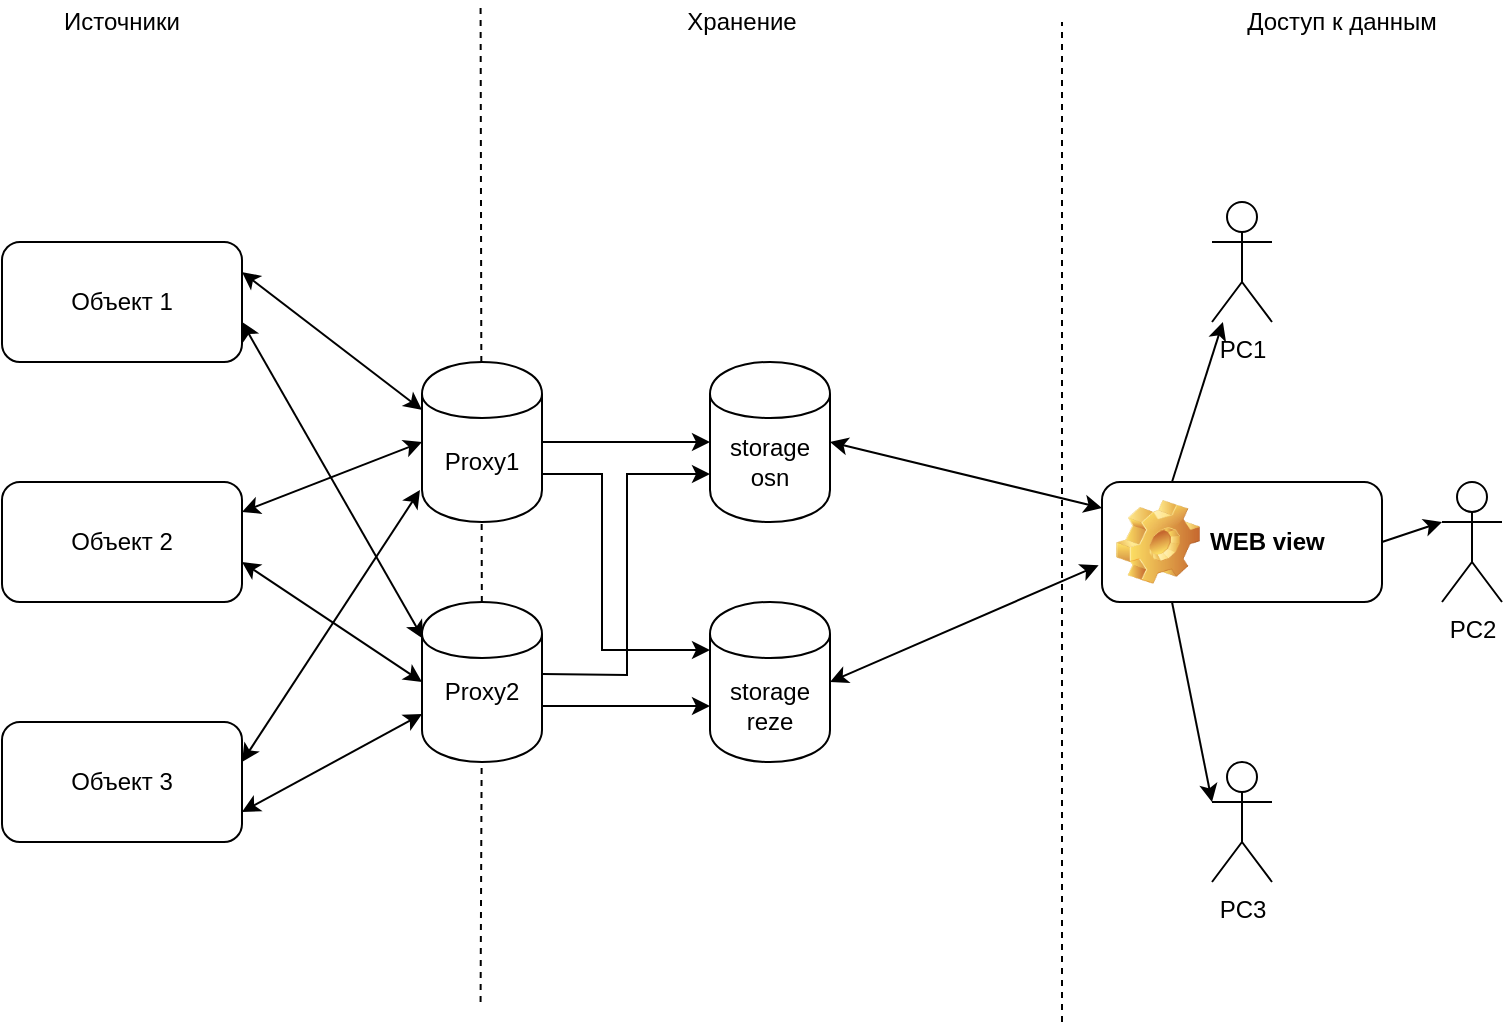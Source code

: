 <mxfile version="13.0.3" type="device"><diagram id="fOD9Ir-DKrJlCGz49DAz" name="Page-1"><mxGraphModel dx="1217" dy="706" grid="1" gridSize="10" guides="1" tooltips="1" connect="1" arrows="1" fold="1" page="1" pageScale="1" pageWidth="827" pageHeight="1169" math="0" shadow="0"><root><mxCell id="0"/><mxCell id="1" parent="0"/><mxCell id="USd7T-F00jC5kzDuDQJS-1" value="" style="rounded=1;whiteSpace=wrap;html=1;" vertex="1" parent="1"><mxGeometry x="60" y="180" width="120" height="60" as="geometry"/></mxCell><mxCell id="USd7T-F00jC5kzDuDQJS-4" value="Объект 1" style="text;html=1;strokeColor=none;fillColor=none;align=center;verticalAlign=middle;whiteSpace=wrap;rounded=0;" vertex="1" parent="1"><mxGeometry x="80" y="200" width="80" height="20" as="geometry"/></mxCell><mxCell id="USd7T-F00jC5kzDuDQJS-7" value="" style="group" vertex="1" connectable="0" parent="1"><mxGeometry x="60" y="300" width="120" height="60" as="geometry"/></mxCell><mxCell id="USd7T-F00jC5kzDuDQJS-2" value="" style="rounded=1;whiteSpace=wrap;html=1;" vertex="1" parent="USd7T-F00jC5kzDuDQJS-7"><mxGeometry width="120" height="60" as="geometry"/></mxCell><mxCell id="USd7T-F00jC5kzDuDQJS-6" value="Объект 2" style="text;html=1;strokeColor=none;fillColor=none;align=center;verticalAlign=middle;whiteSpace=wrap;rounded=0;" vertex="1" parent="USd7T-F00jC5kzDuDQJS-7"><mxGeometry x="30" y="20" width="60" height="20" as="geometry"/></mxCell><mxCell id="USd7T-F00jC5kzDuDQJS-9" value="" style="group" vertex="1" connectable="0" parent="1"><mxGeometry x="60" y="420" width="120" height="60" as="geometry"/></mxCell><mxCell id="USd7T-F00jC5kzDuDQJS-3" value="" style="rounded=1;whiteSpace=wrap;html=1;" vertex="1" parent="USd7T-F00jC5kzDuDQJS-9"><mxGeometry width="120" height="60" as="geometry"/></mxCell><mxCell id="USd7T-F00jC5kzDuDQJS-8" value="Объект 3" style="text;html=1;strokeColor=none;fillColor=none;align=center;verticalAlign=middle;whiteSpace=wrap;rounded=0;" vertex="1" parent="USd7T-F00jC5kzDuDQJS-9"><mxGeometry x="30" y="20" width="60" height="20" as="geometry"/></mxCell><mxCell id="USd7T-F00jC5kzDuDQJS-10" value="" style="endArrow=none;dashed=1;html=1;" edge="1" parent="1" source="USd7T-F00jC5kzDuDQJS-16"><mxGeometry width="50" height="50" relative="1" as="geometry"><mxPoint x="299.29" y="560" as="sourcePoint"/><mxPoint x="299.29" y="60" as="targetPoint"/></mxGeometry></mxCell><mxCell id="USd7T-F00jC5kzDuDQJS-11" value="Источники" style="text;html=1;strokeColor=none;fillColor=none;align=center;verticalAlign=middle;whiteSpace=wrap;rounded=0;" vertex="1" parent="1"><mxGeometry x="60" y="60" width="120" height="20" as="geometry"/></mxCell><mxCell id="USd7T-F00jC5kzDuDQJS-12" value="Хранение" style="text;html=1;strokeColor=none;fillColor=none;align=center;verticalAlign=middle;whiteSpace=wrap;rounded=0;" vertex="1" parent="1"><mxGeometry x="370" y="60" width="120" height="20" as="geometry"/></mxCell><mxCell id="USd7T-F00jC5kzDuDQJS-13" value="" style="endArrow=none;dashed=1;html=1;" edge="1" parent="1"><mxGeometry width="50" height="50" relative="1" as="geometry"><mxPoint x="590" y="570" as="sourcePoint"/><mxPoint x="590" y="70" as="targetPoint"/></mxGeometry></mxCell><mxCell id="USd7T-F00jC5kzDuDQJS-14" value="Доступ к данным" style="text;html=1;strokeColor=none;fillColor=none;align=center;verticalAlign=middle;whiteSpace=wrap;rounded=0;" vertex="1" parent="1"><mxGeometry x="670" y="60" width="120" height="20" as="geometry"/></mxCell><mxCell id="USd7T-F00jC5kzDuDQJS-17" value="" style="endArrow=none;dashed=1;html=1;" edge="1" parent="1" target="USd7T-F00jC5kzDuDQJS-16"><mxGeometry width="50" height="50" relative="1" as="geometry"><mxPoint x="299.29" y="560" as="sourcePoint"/><mxPoint x="299.29" y="60" as="targetPoint"/></mxGeometry></mxCell><mxCell id="USd7T-F00jC5kzDuDQJS-20" value="" style="group" vertex="1" connectable="0" parent="1"><mxGeometry x="270" y="360" width="60" height="80" as="geometry"/></mxCell><mxCell id="USd7T-F00jC5kzDuDQJS-16" value="" style="shape=cylinder;whiteSpace=wrap;html=1;boundedLbl=1;backgroundOutline=1;" vertex="1" parent="USd7T-F00jC5kzDuDQJS-20"><mxGeometry width="60" height="80" as="geometry"/></mxCell><mxCell id="USd7T-F00jC5kzDuDQJS-19" value="Proxy2" style="text;html=1;strokeColor=none;fillColor=none;align=center;verticalAlign=middle;whiteSpace=wrap;rounded=0;rotation=0;" vertex="1" parent="USd7T-F00jC5kzDuDQJS-20"><mxGeometry x="10" y="35" width="40" height="20" as="geometry"/></mxCell><mxCell id="USd7T-F00jC5kzDuDQJS-21" value="" style="group" vertex="1" connectable="0" parent="1"><mxGeometry x="270" y="240" width="60" height="80" as="geometry"/></mxCell><mxCell id="USd7T-F00jC5kzDuDQJS-15" value="" style="shape=cylinder;whiteSpace=wrap;html=1;boundedLbl=1;backgroundOutline=1;" vertex="1" parent="USd7T-F00jC5kzDuDQJS-21"><mxGeometry width="60" height="80" as="geometry"/></mxCell><mxCell id="USd7T-F00jC5kzDuDQJS-18" value="Proxy1" style="text;html=1;strokeColor=none;fillColor=none;align=center;verticalAlign=middle;whiteSpace=wrap;rounded=0;" vertex="1" parent="USd7T-F00jC5kzDuDQJS-21"><mxGeometry x="10" y="40" width="40" height="20" as="geometry"/></mxCell><mxCell id="USd7T-F00jC5kzDuDQJS-22" value="" style="endArrow=classic;startArrow=classic;html=1;entryX=0;entryY=0.3;entryDx=0;entryDy=0;exitX=1;exitY=0.25;exitDx=0;exitDy=0;" edge="1" parent="1" source="USd7T-F00jC5kzDuDQJS-1" target="USd7T-F00jC5kzDuDQJS-15"><mxGeometry width="50" height="50" relative="1" as="geometry"><mxPoint x="350" y="400" as="sourcePoint"/><mxPoint x="400" y="350" as="targetPoint"/></mxGeometry></mxCell><mxCell id="USd7T-F00jC5kzDuDQJS-23" value="" style="endArrow=classic;startArrow=classic;html=1;entryX=0;entryY=0.5;entryDx=0;entryDy=0;exitX=1;exitY=0.25;exitDx=0;exitDy=0;" edge="1" parent="1" source="USd7T-F00jC5kzDuDQJS-2" target="USd7T-F00jC5kzDuDQJS-15"><mxGeometry width="50" height="50" relative="1" as="geometry"><mxPoint x="180" y="330" as="sourcePoint"/><mxPoint x="270" y="384" as="targetPoint"/></mxGeometry></mxCell><mxCell id="USd7T-F00jC5kzDuDQJS-24" value="" style="endArrow=classic;startArrow=classic;html=1;entryX=-0.017;entryY=0.8;entryDx=0;entryDy=0;exitX=1;exitY=0.5;exitDx=0;exitDy=0;entryPerimeter=0;" edge="1" parent="1" target="USd7T-F00jC5kzDuDQJS-15"><mxGeometry width="50" height="50" relative="1" as="geometry"><mxPoint x="180" y="440" as="sourcePoint"/><mxPoint x="270" y="494" as="targetPoint"/></mxGeometry></mxCell><mxCell id="USd7T-F00jC5kzDuDQJS-26" value="" style="endArrow=classic;startArrow=classic;html=1;entryX=0;entryY=0.7;entryDx=0;entryDy=0;exitX=1;exitY=0.5;exitDx=0;exitDy=0;" edge="1" parent="1" target="USd7T-F00jC5kzDuDQJS-16"><mxGeometry width="50" height="50" relative="1" as="geometry"><mxPoint x="180" y="465" as="sourcePoint"/><mxPoint x="268.98" y="329" as="targetPoint"/></mxGeometry></mxCell><mxCell id="USd7T-F00jC5kzDuDQJS-27" value="" style="endArrow=classic;startArrow=classic;html=1;entryX=0;entryY=0.5;entryDx=0;entryDy=0;exitX=1;exitY=0.25;exitDx=0;exitDy=0;" edge="1" parent="1" target="USd7T-F00jC5kzDuDQJS-16"><mxGeometry width="50" height="50" relative="1" as="geometry"><mxPoint x="180" y="340" as="sourcePoint"/><mxPoint x="270" y="305" as="targetPoint"/></mxGeometry></mxCell><mxCell id="USd7T-F00jC5kzDuDQJS-28" value="" style="endArrow=classic;startArrow=classic;html=1;entryX=0.01;entryY=0.23;entryDx=0;entryDy=0;exitX=1;exitY=0.25;exitDx=0;exitDy=0;entryPerimeter=0;" edge="1" parent="1" target="USd7T-F00jC5kzDuDQJS-16"><mxGeometry width="50" height="50" relative="1" as="geometry"><mxPoint x="180" y="220" as="sourcePoint"/><mxPoint x="270" y="289" as="targetPoint"/></mxGeometry></mxCell><mxCell id="USd7T-F00jC5kzDuDQJS-35" value="Proxy2" style="text;html=1;strokeColor=none;fillColor=none;align=center;verticalAlign=middle;whiteSpace=wrap;rounded=0;rotation=0;" vertex="1" parent="1"><mxGeometry x="424" y="395" width="40" height="20" as="geometry"/></mxCell><mxCell id="USd7T-F00jC5kzDuDQJS-36" value="" style="group" vertex="1" connectable="0" parent="1"><mxGeometry x="414" y="240" width="60" height="80" as="geometry"/></mxCell><mxCell id="USd7T-F00jC5kzDuDQJS-37" value="" style="shape=cylinder;whiteSpace=wrap;html=1;boundedLbl=1;backgroundOutline=1;" vertex="1" parent="USd7T-F00jC5kzDuDQJS-36"><mxGeometry width="60" height="80" as="geometry"/></mxCell><mxCell id="USd7T-F00jC5kzDuDQJS-38" value="storage&lt;br&gt;osn" style="text;html=1;strokeColor=none;fillColor=none;align=center;verticalAlign=middle;whiteSpace=wrap;rounded=0;" vertex="1" parent="USd7T-F00jC5kzDuDQJS-36"><mxGeometry x="10" y="40" width="40" height="20" as="geometry"/></mxCell><mxCell id="USd7T-F00jC5kzDuDQJS-39" value="storage&lt;br&gt;reze" style="shape=cylinder;whiteSpace=wrap;html=1;boundedLbl=1;backgroundOutline=1;" vertex="1" parent="1"><mxGeometry x="414" y="360" width="60" height="80" as="geometry"/></mxCell><mxCell id="USd7T-F00jC5kzDuDQJS-41" style="edgeStyle=orthogonalEdgeStyle;rounded=0;orthogonalLoop=1;jettySize=auto;html=1;exitX=1;exitY=0.5;exitDx=0;exitDy=0;entryX=0;entryY=0.5;entryDx=0;entryDy=0;" edge="1" parent="1" source="USd7T-F00jC5kzDuDQJS-15" target="USd7T-F00jC5kzDuDQJS-37"><mxGeometry relative="1" as="geometry"/></mxCell><mxCell id="USd7T-F00jC5kzDuDQJS-42" value="" style="endArrow=classic;html=1;entryX=0;entryY=0.5;entryDx=0;entryDy=0;" edge="1" parent="1"><mxGeometry width="50" height="50" relative="1" as="geometry"><mxPoint x="330" y="412" as="sourcePoint"/><mxPoint x="414" y="412" as="targetPoint"/></mxGeometry></mxCell><mxCell id="USd7T-F00jC5kzDuDQJS-46" style="edgeStyle=orthogonalEdgeStyle;rounded=0;orthogonalLoop=1;jettySize=auto;html=1;exitX=1;exitY=0.3;exitDx=0;exitDy=0;entryX=0;entryY=0.7;entryDx=0;entryDy=0;" edge="1" parent="1" target="USd7T-F00jC5kzDuDQJS-37"><mxGeometry relative="1" as="geometry"><mxPoint x="330" y="396" as="sourcePoint"/><mxPoint x="414" y="308" as="targetPoint"/></mxGeometry></mxCell><mxCell id="USd7T-F00jC5kzDuDQJS-47" style="edgeStyle=orthogonalEdgeStyle;rounded=0;orthogonalLoop=1;jettySize=auto;html=1;exitX=1;exitY=0.7;exitDx=0;exitDy=0;entryX=0;entryY=0.3;entryDx=0;entryDy=0;" edge="1" parent="1" source="USd7T-F00jC5kzDuDQJS-15" target="USd7T-F00jC5kzDuDQJS-39"><mxGeometry relative="1" as="geometry"><Array as="points"><mxPoint x="360" y="296"/><mxPoint x="360" y="384"/></Array></mxGeometry></mxCell><mxCell id="USd7T-F00jC5kzDuDQJS-48" value="WEB view" style="label;whiteSpace=wrap;html=1;image=img/clipart/Gear_128x128.png" vertex="1" parent="1"><mxGeometry x="610" y="300" width="140" height="60" as="geometry"/></mxCell><mxCell id="USd7T-F00jC5kzDuDQJS-50" value="" style="endArrow=classic;startArrow=classic;html=1;entryX=1;entryY=0.5;entryDx=0;entryDy=0;" edge="1" parent="1" source="USd7T-F00jC5kzDuDQJS-48" target="USd7T-F00jC5kzDuDQJS-37"><mxGeometry width="50" height="50" relative="1" as="geometry"><mxPoint x="620" y="280" as="sourcePoint"/><mxPoint x="670" y="230" as="targetPoint"/></mxGeometry></mxCell><mxCell id="USd7T-F00jC5kzDuDQJS-52" value="" style="endArrow=classic;startArrow=classic;html=1;exitX=1;exitY=0.5;exitDx=0;exitDy=0;entryX=-0.012;entryY=0.694;entryDx=0;entryDy=0;entryPerimeter=0;" edge="1" parent="1" source="USd7T-F00jC5kzDuDQJS-39" target="USd7T-F00jC5kzDuDQJS-48"><mxGeometry width="50" height="50" relative="1" as="geometry"><mxPoint x="620" y="280" as="sourcePoint"/><mxPoint x="670" y="230" as="targetPoint"/></mxGeometry></mxCell><mxCell id="USd7T-F00jC5kzDuDQJS-53" value="PC1" style="shape=umlActor;verticalLabelPosition=bottom;labelBackgroundColor=#ffffff;verticalAlign=top;html=1;outlineConnect=0;" vertex="1" parent="1"><mxGeometry x="665" y="160" width="30" height="60" as="geometry"/></mxCell><mxCell id="USd7T-F00jC5kzDuDQJS-54" value="PC3" style="shape=umlActor;verticalLabelPosition=bottom;labelBackgroundColor=#ffffff;verticalAlign=top;html=1;outlineConnect=0;" vertex="1" parent="1"><mxGeometry x="665" y="440" width="30" height="60" as="geometry"/></mxCell><mxCell id="USd7T-F00jC5kzDuDQJS-57" value="PC2" style="shape=umlActor;verticalLabelPosition=bottom;labelBackgroundColor=#ffffff;verticalAlign=top;html=1;outlineConnect=0;" vertex="1" parent="1"><mxGeometry x="780" y="300" width="30" height="60" as="geometry"/></mxCell><mxCell id="USd7T-F00jC5kzDuDQJS-62" value="" style="endArrow=classic;html=1;exitX=0.25;exitY=0;exitDx=0;exitDy=0;" edge="1" parent="1" source="USd7T-F00jC5kzDuDQJS-48" target="USd7T-F00jC5kzDuDQJS-53"><mxGeometry width="50" height="50" relative="1" as="geometry"><mxPoint x="530" y="370" as="sourcePoint"/><mxPoint x="580" y="320" as="targetPoint"/></mxGeometry></mxCell><mxCell id="USd7T-F00jC5kzDuDQJS-64" value="" style="endArrow=classic;html=1;entryX=0;entryY=0.333;entryDx=0;entryDy=0;entryPerimeter=0;exitX=0.25;exitY=1;exitDx=0;exitDy=0;" edge="1" parent="1" source="USd7T-F00jC5kzDuDQJS-48" target="USd7T-F00jC5kzDuDQJS-54"><mxGeometry width="50" height="50" relative="1" as="geometry"><mxPoint x="530" y="370" as="sourcePoint"/><mxPoint x="580" y="320" as="targetPoint"/></mxGeometry></mxCell><mxCell id="USd7T-F00jC5kzDuDQJS-65" value="" style="endArrow=classic;html=1;entryX=0;entryY=0.333;entryDx=0;entryDy=0;entryPerimeter=0;exitX=1;exitY=0.5;exitDx=0;exitDy=0;" edge="1" parent="1" source="USd7T-F00jC5kzDuDQJS-48" target="USd7T-F00jC5kzDuDQJS-57"><mxGeometry width="50" height="50" relative="1" as="geometry"><mxPoint x="530" y="370" as="sourcePoint"/><mxPoint x="580" y="320" as="targetPoint"/></mxGeometry></mxCell></root></mxGraphModel></diagram></mxfile>
